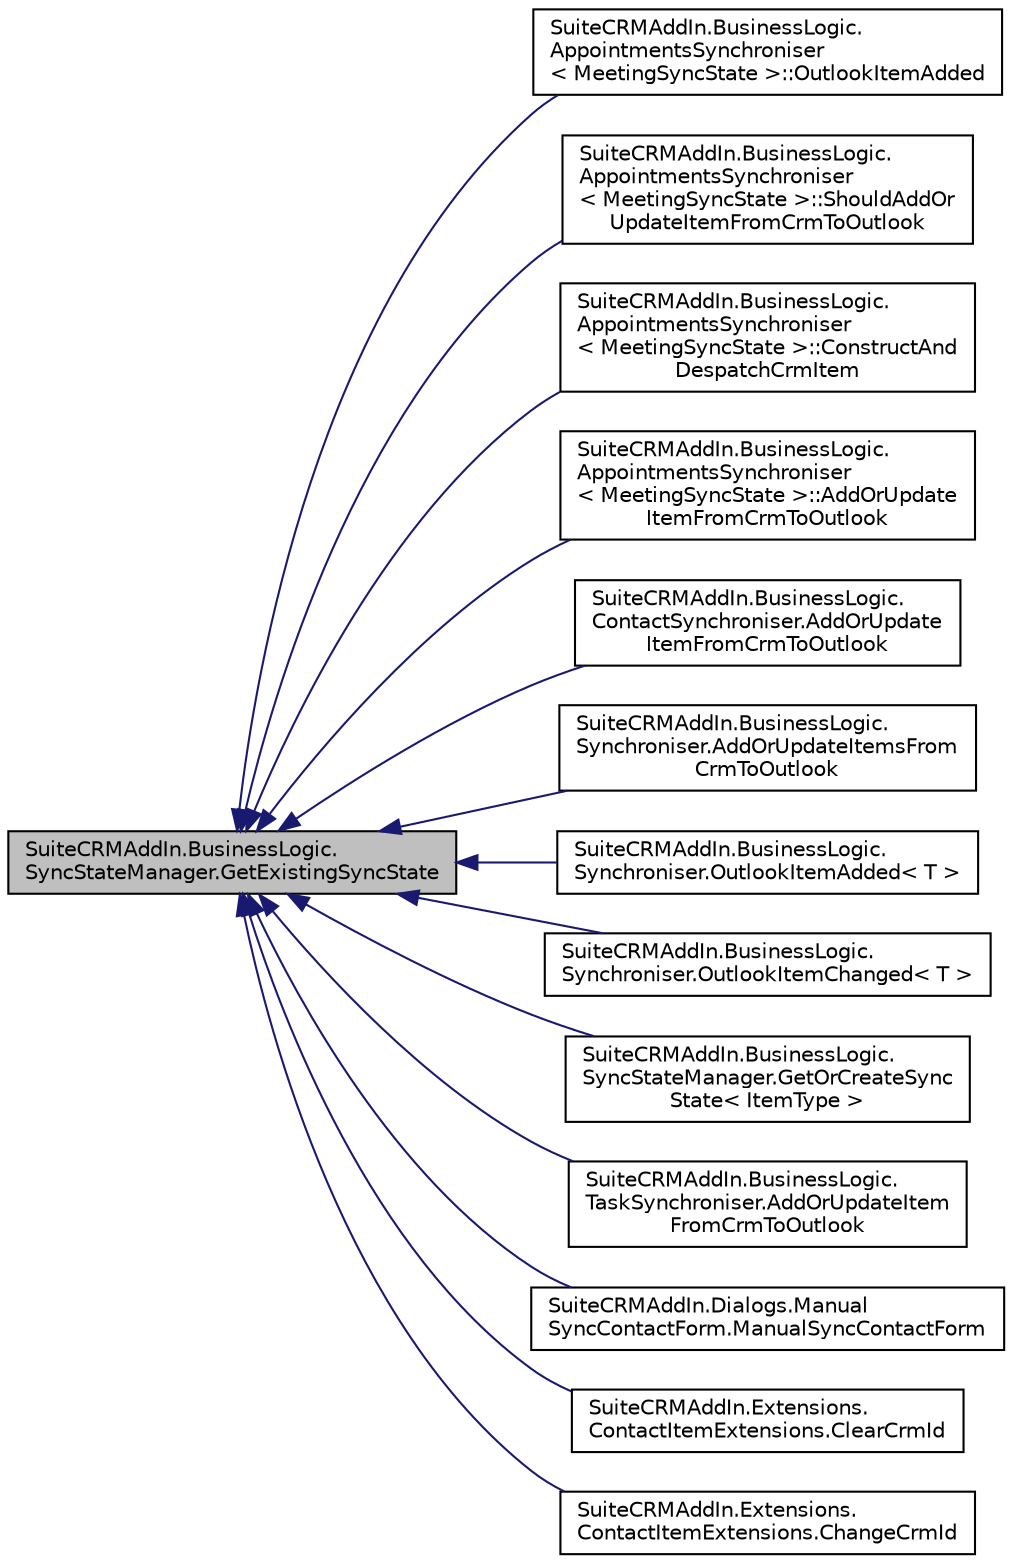 digraph "SuiteCRMAddIn.BusinessLogic.SyncStateManager.GetExistingSyncState"
{
  edge [fontname="Helvetica",fontsize="10",labelfontname="Helvetica",labelfontsize="10"];
  node [fontname="Helvetica",fontsize="10",shape=record];
  rankdir="LR";
  Node13 [label="SuiteCRMAddIn.BusinessLogic.\lSyncStateManager.GetExistingSyncState",height=0.2,width=0.4,color="black", fillcolor="grey75", style="filled", fontcolor="black"];
  Node13 -> Node14 [dir="back",color="midnightblue",fontsize="10",style="solid",fontname="Helvetica"];
  Node14 [label="SuiteCRMAddIn.BusinessLogic.\lAppointmentsSynchroniser\l\< MeetingSyncState \>::OutlookItemAdded",height=0.2,width=0.4,color="black", fillcolor="white", style="filled",URL="$class_suite_c_r_m_add_in_1_1_business_logic_1_1_appointments_synchroniser.html#a03775a168642875a2b2beddea2b53e07",tooltip="#2246: Discriminate between calls and meetings when adding and updating. "];
  Node13 -> Node15 [dir="back",color="midnightblue",fontsize="10",style="solid",fontname="Helvetica"];
  Node15 [label="SuiteCRMAddIn.BusinessLogic.\lAppointmentsSynchroniser\l\< MeetingSyncState \>::ShouldAddOr\lUpdateItemFromCrmToOutlook",height=0.2,width=0.4,color="black", fillcolor="white", style="filled",URL="$class_suite_c_r_m_add_in_1_1_business_logic_1_1_appointments_synchroniser.html#a97e839a5ece6ee45c506306c85d5d5b8",tooltip="If a meeting was created in another Outlook we should NOT sync it with CRM because if we do we&#39;ll cre..."];
  Node13 -> Node16 [dir="back",color="midnightblue",fontsize="10",style="solid",fontname="Helvetica"];
  Node16 [label="SuiteCRMAddIn.BusinessLogic.\lAppointmentsSynchroniser\l\< MeetingSyncState \>::ConstructAnd\lDespatchCrmItem",height=0.2,width=0.4,color="black", fillcolor="white", style="filled",URL="$class_suite_c_r_m_add_in_1_1_business_logic_1_1_appointments_synchroniser.html#a86726cd3a49be75df41c90fad6adf129",tooltip="Construct a JSON packet representing the Outlook item of this sync state, and despatch it to CRM..."];
  Node13 -> Node17 [dir="back",color="midnightblue",fontsize="10",style="solid",fontname="Helvetica"];
  Node17 [label="SuiteCRMAddIn.BusinessLogic.\lAppointmentsSynchroniser\l\< MeetingSyncState \>::AddOrUpdate\lItemFromCrmToOutlook",height=0.2,width=0.4,color="black", fillcolor="white", style="filled",URL="$class_suite_c_r_m_add_in_1_1_business_logic_1_1_appointments_synchroniser.html#a925000ba57c20ec2f0c4d87a5c8504bb",tooltip="Update a single appointment in the specified Outlook folder with changes from CRM, but only if its start date is fewer than five days in the past. "];
  Node13 -> Node18 [dir="back",color="midnightblue",fontsize="10",style="solid",fontname="Helvetica"];
  Node18 [label="SuiteCRMAddIn.BusinessLogic.\lContactSynchroniser.AddOrUpdate\lItemFromCrmToOutlook",height=0.2,width=0.4,color="black", fillcolor="white", style="filled",URL="$class_suite_c_r_m_add_in_1_1_business_logic_1_1_contact_synchroniser.html#a6a18b3b174c87e0dc53c3e59b35a895f"];
  Node13 -> Node19 [dir="back",color="midnightblue",fontsize="10",style="solid",fontname="Helvetica"];
  Node19 [label="SuiteCRMAddIn.BusinessLogic.\lSynchroniser.AddOrUpdateItemsFrom\lCrmToOutlook",height=0.2,width=0.4,color="black", fillcolor="white", style="filled",URL="$class_suite_c_r_m_add_in_1_1_business_logic_1_1_synchroniser.html#a5eb280f891e9cd9ec9e31ed63da0a144",tooltip="Update these items, which may or may not already exist in Outlook. "];
  Node13 -> Node20 [dir="back",color="midnightblue",fontsize="10",style="solid",fontname="Helvetica"];
  Node20 [label="SuiteCRMAddIn.BusinessLogic.\lSynchroniser.OutlookItemAdded\< T \>",height=0.2,width=0.4,color="black", fillcolor="white", style="filled",URL="$class_suite_c_r_m_add_in_1_1_business_logic_1_1_synchroniser.html#a3e3e99a7c7cba55e9cf586a59e9aadb9",tooltip="#2246: Nasty workaround for the fact that Outlook &#39;Appointments&#39; and &#39;Meetings&#39; are actually the same..."];
  Node13 -> Node21 [dir="back",color="midnightblue",fontsize="10",style="solid",fontname="Helvetica"];
  Node21 [label="SuiteCRMAddIn.BusinessLogic.\lSynchroniser.OutlookItemChanged\< T \>",height=0.2,width=0.4,color="black", fillcolor="white", style="filled",URL="$class_suite_c_r_m_add_in_1_1_business_logic_1_1_synchroniser.html#a1366f80f9b7b2dddbd753bd8f8eab32f",tooltip="#2246: Nasty workaround for the fact that Outlook &#39;Appointments&#39; and &#39;Meetings&#39; are actually the same..."];
  Node13 -> Node22 [dir="back",color="midnightblue",fontsize="10",style="solid",fontname="Helvetica"];
  Node22 [label="SuiteCRMAddIn.BusinessLogic.\lSyncStateManager.GetOrCreateSync\lState\< ItemType \>",height=0.2,width=0.4,color="black", fillcolor="white", style="filled",URL="$class_suite_c_r_m_add_in_1_1_business_logic_1_1_sync_state_manager.html#aea75c5d53ef5e3ee4640b5be8396e033",tooltip="Get a sync state for this item, creating it if necessary. "];
  Node13 -> Node23 [dir="back",color="midnightblue",fontsize="10",style="solid",fontname="Helvetica"];
  Node23 [label="SuiteCRMAddIn.BusinessLogic.\lTaskSynchroniser.AddOrUpdateItem\lFromCrmToOutlook",height=0.2,width=0.4,color="black", fillcolor="white", style="filled",URL="$class_suite_c_r_m_add_in_1_1_business_logic_1_1_task_synchroniser.html#a8ae42d8d20a62682fcb3f280f7ec60cb"];
  Node13 -> Node24 [dir="back",color="midnightblue",fontsize="10",style="solid",fontname="Helvetica"];
  Node24 [label="SuiteCRMAddIn.Dialogs.Manual\lSyncContactForm.ManualSyncContactForm",height=0.2,width=0.4,color="black", fillcolor="white", style="filled",URL="$class_suite_c_r_m_add_in_1_1_dialogs_1_1_manual_sync_contact_form.html#a76691427c37963569813b2e5710e5b9c"];
  Node13 -> Node25 [dir="back",color="midnightblue",fontsize="10",style="solid",fontname="Helvetica"];
  Node25 [label="SuiteCRMAddIn.Extensions.\lContactItemExtensions.ClearCrmId",height=0.2,width=0.4,color="black", fillcolor="white", style="filled",URL="$class_suite_c_r_m_add_in_1_1_extensions_1_1_contact_item_extensions.html#a459576d7f94caf538170532f291b6dc2"];
  Node13 -> Node26 [dir="back",color="midnightblue",fontsize="10",style="solid",fontname="Helvetica"];
  Node26 [label="SuiteCRMAddIn.Extensions.\lContactItemExtensions.ChangeCrmId",height=0.2,width=0.4,color="black", fillcolor="white", style="filled",URL="$class_suite_c_r_m_add_in_1_1_extensions_1_1_contact_item_extensions.html#a1d10f035381695c6148f08cb6d4245d6"];
}
